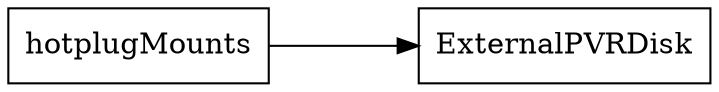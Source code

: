 digraph hotplugMounts {
    node [URL="controlFlow/\N.html" shape=box]
    graph [layout="circo"]
    hotplugMounts [URL="\N.html" root=true]

    hotplugMounts -> ExternalPVRDisk
}
